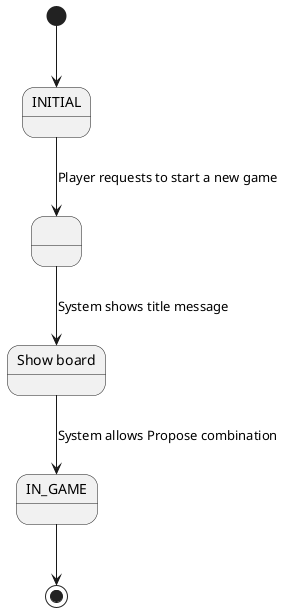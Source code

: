@startuml start_usecase
state INITIAL
state IN_GAME
state start as " "
state ShowBoard as "Show board"

[*] --> INITIAL
INITIAL --> start: Player requests to start a new game
start --> ShowBoard: System shows title message
ShowBoard --> IN_GAME: System allows Propose combination
IN_GAME --> [*]
@enduml